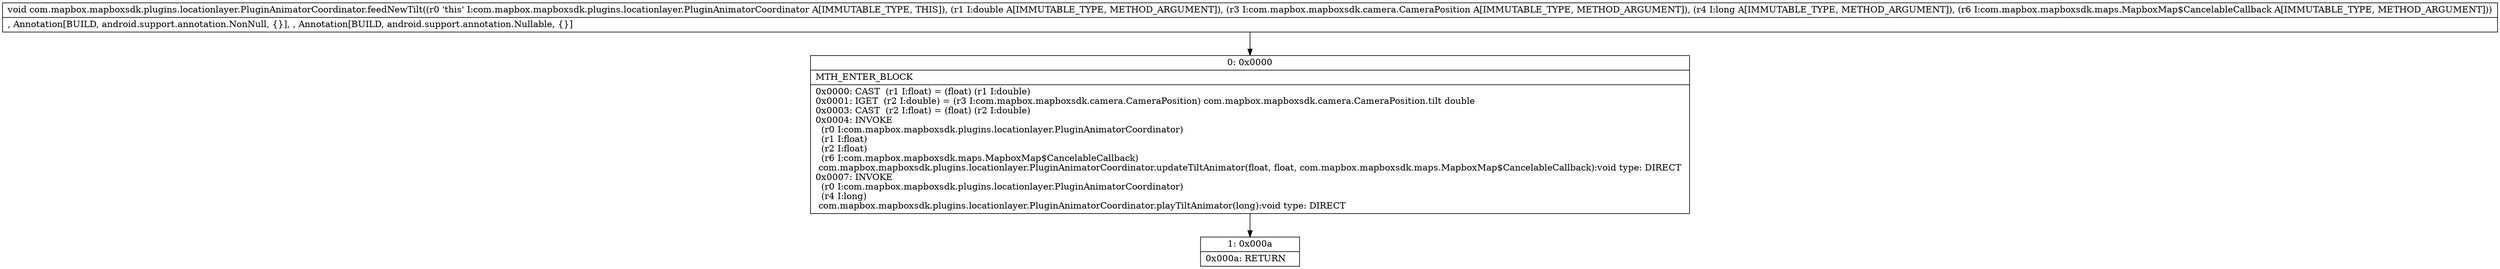 digraph "CFG forcom.mapbox.mapboxsdk.plugins.locationlayer.PluginAnimatorCoordinator.feedNewTilt(DLcom\/mapbox\/mapboxsdk\/camera\/CameraPosition;JLcom\/mapbox\/mapboxsdk\/maps\/MapboxMap$CancelableCallback;)V" {
Node_0 [shape=record,label="{0\:\ 0x0000|MTH_ENTER_BLOCK\l|0x0000: CAST  (r1 I:float) = (float) (r1 I:double) \l0x0001: IGET  (r2 I:double) = (r3 I:com.mapbox.mapboxsdk.camera.CameraPosition) com.mapbox.mapboxsdk.camera.CameraPosition.tilt double \l0x0003: CAST  (r2 I:float) = (float) (r2 I:double) \l0x0004: INVOKE  \l  (r0 I:com.mapbox.mapboxsdk.plugins.locationlayer.PluginAnimatorCoordinator)\l  (r1 I:float)\l  (r2 I:float)\l  (r6 I:com.mapbox.mapboxsdk.maps.MapboxMap$CancelableCallback)\l com.mapbox.mapboxsdk.plugins.locationlayer.PluginAnimatorCoordinator.updateTiltAnimator(float, float, com.mapbox.mapboxsdk.maps.MapboxMap$CancelableCallback):void type: DIRECT \l0x0007: INVOKE  \l  (r0 I:com.mapbox.mapboxsdk.plugins.locationlayer.PluginAnimatorCoordinator)\l  (r4 I:long)\l com.mapbox.mapboxsdk.plugins.locationlayer.PluginAnimatorCoordinator.playTiltAnimator(long):void type: DIRECT \l}"];
Node_1 [shape=record,label="{1\:\ 0x000a|0x000a: RETURN   \l}"];
MethodNode[shape=record,label="{void com.mapbox.mapboxsdk.plugins.locationlayer.PluginAnimatorCoordinator.feedNewTilt((r0 'this' I:com.mapbox.mapboxsdk.plugins.locationlayer.PluginAnimatorCoordinator A[IMMUTABLE_TYPE, THIS]), (r1 I:double A[IMMUTABLE_TYPE, METHOD_ARGUMENT]), (r3 I:com.mapbox.mapboxsdk.camera.CameraPosition A[IMMUTABLE_TYPE, METHOD_ARGUMENT]), (r4 I:long A[IMMUTABLE_TYPE, METHOD_ARGUMENT]), (r6 I:com.mapbox.mapboxsdk.maps.MapboxMap$CancelableCallback A[IMMUTABLE_TYPE, METHOD_ARGUMENT]))  | , Annotation[BUILD, android.support.annotation.NonNull, \{\}], , Annotation[BUILD, android.support.annotation.Nullable, \{\}]\l}"];
MethodNode -> Node_0;
Node_0 -> Node_1;
}

